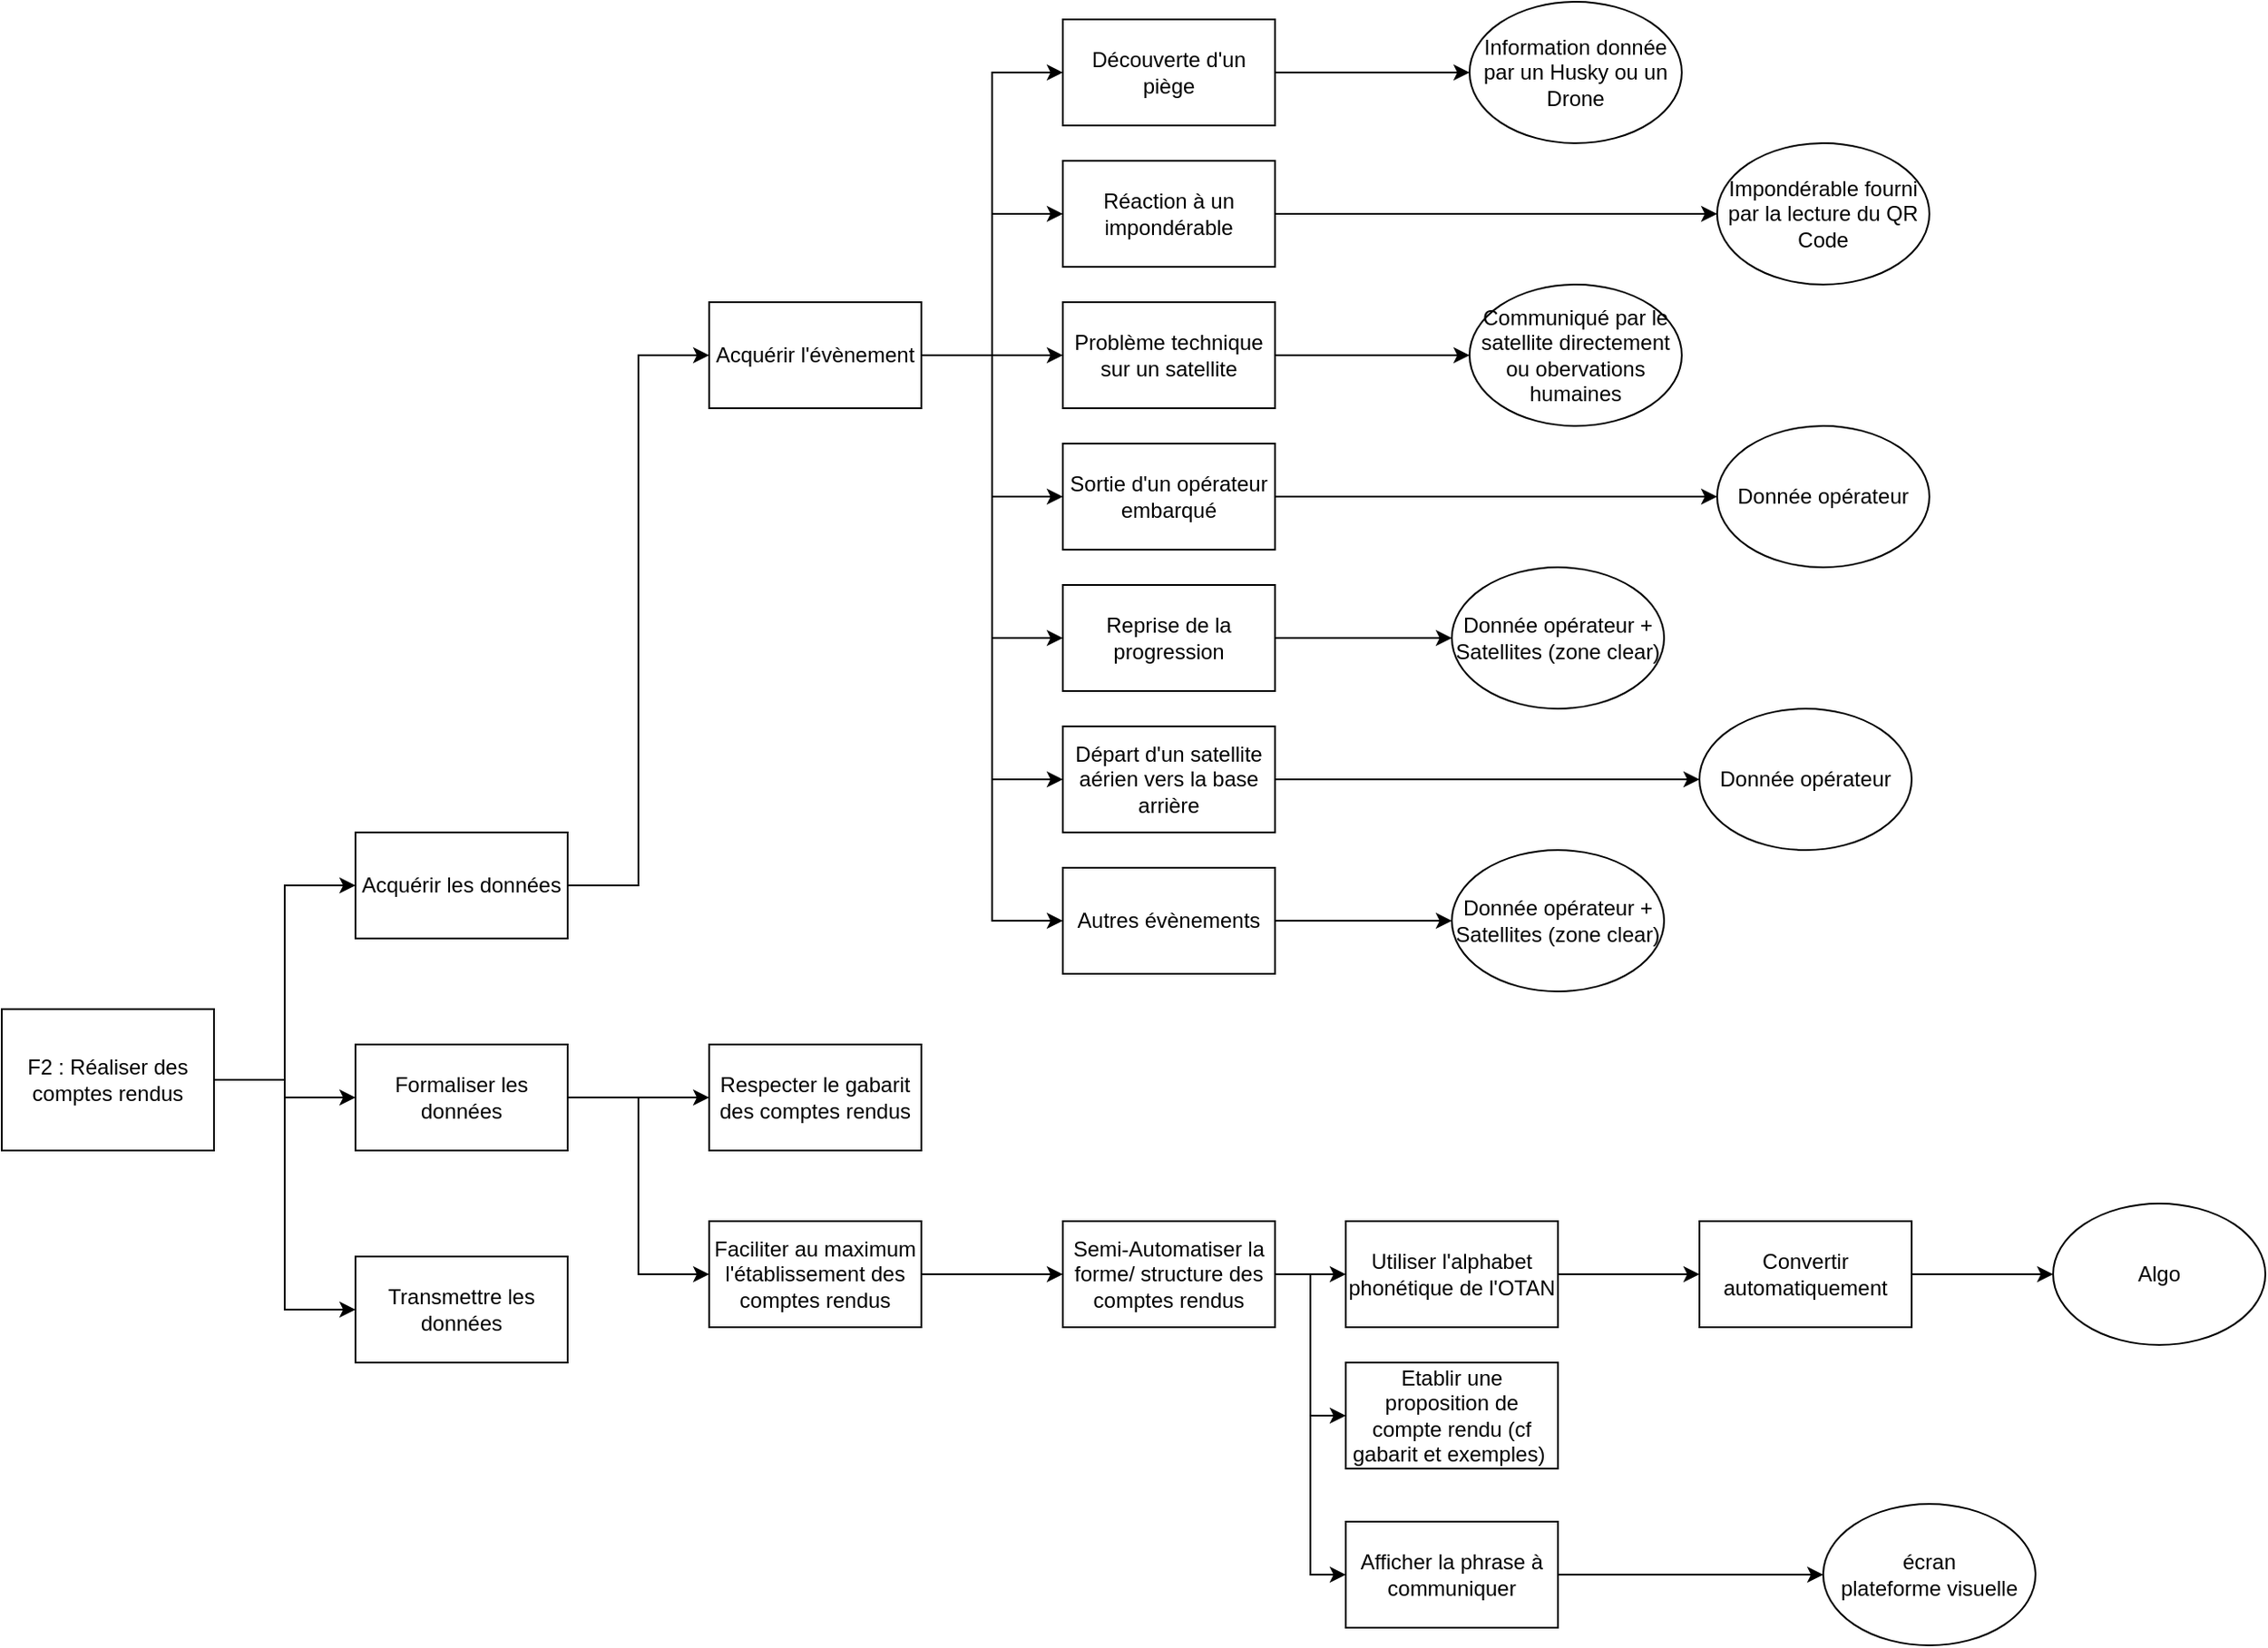 <mxfile version="15.8.9" type="github">
  <diagram id="cHjnoLlx2mNpabVTZO-V" name="Page-1">
    <mxGraphModel dx="868" dy="1559" grid="1" gridSize="10" guides="1" tooltips="1" connect="1" arrows="1" fold="1" page="1" pageScale="1" pageWidth="827" pageHeight="1169" math="0" shadow="0">
      <root>
        <mxCell id="0" />
        <mxCell id="1" parent="0" />
        <mxCell id="-n7K_DKkgM0FNg-m0orN-9" style="edgeStyle=orthogonalEdgeStyle;rounded=0;orthogonalLoop=1;jettySize=auto;html=1;exitX=1;exitY=0.5;exitDx=0;exitDy=0;entryX=0;entryY=0.5;entryDx=0;entryDy=0;" edge="1" parent="1" source="-n7K_DKkgM0FNg-m0orN-1" target="-n7K_DKkgM0FNg-m0orN-2">
          <mxGeometry relative="1" as="geometry" />
        </mxCell>
        <mxCell id="-n7K_DKkgM0FNg-m0orN-10" style="edgeStyle=orthogonalEdgeStyle;rounded=0;orthogonalLoop=1;jettySize=auto;html=1;exitX=1;exitY=0.5;exitDx=0;exitDy=0;entryX=0;entryY=0.5;entryDx=0;entryDy=0;" edge="1" parent="1" source="-n7K_DKkgM0FNg-m0orN-1" target="-n7K_DKkgM0FNg-m0orN-3">
          <mxGeometry relative="1" as="geometry" />
        </mxCell>
        <mxCell id="-n7K_DKkgM0FNg-m0orN-11" style="edgeStyle=orthogonalEdgeStyle;rounded=0;orthogonalLoop=1;jettySize=auto;html=1;exitX=1;exitY=0.5;exitDx=0;exitDy=0;entryX=0;entryY=0.5;entryDx=0;entryDy=0;" edge="1" parent="1" source="-n7K_DKkgM0FNg-m0orN-1" target="-n7K_DKkgM0FNg-m0orN-4">
          <mxGeometry relative="1" as="geometry" />
        </mxCell>
        <mxCell id="-n7K_DKkgM0FNg-m0orN-1" value="F2 : Réaliser des comptes rendus" style="rounded=0;whiteSpace=wrap;html=1;" vertex="1" parent="1">
          <mxGeometry x="120" y="120" width="120" height="80" as="geometry" />
        </mxCell>
        <mxCell id="-n7K_DKkgM0FNg-m0orN-13" style="edgeStyle=orthogonalEdgeStyle;rounded=0;orthogonalLoop=1;jettySize=auto;html=1;exitX=1;exitY=0.5;exitDx=0;exitDy=0;entryX=0;entryY=0.5;entryDx=0;entryDy=0;" edge="1" parent="1" source="-n7K_DKkgM0FNg-m0orN-2" target="-n7K_DKkgM0FNg-m0orN-6">
          <mxGeometry relative="1" as="geometry" />
        </mxCell>
        <mxCell id="-n7K_DKkgM0FNg-m0orN-2" value="Acquérir les données" style="rounded=0;whiteSpace=wrap;html=1;" vertex="1" parent="1">
          <mxGeometry x="320" y="20" width="120" height="60" as="geometry" />
        </mxCell>
        <mxCell id="-n7K_DKkgM0FNg-m0orN-8" style="edgeStyle=orthogonalEdgeStyle;rounded=0;orthogonalLoop=1;jettySize=auto;html=1;exitX=1;exitY=0.5;exitDx=0;exitDy=0;entryX=0;entryY=0.5;entryDx=0;entryDy=0;" edge="1" parent="1" source="-n7K_DKkgM0FNg-m0orN-3" target="-n7K_DKkgM0FNg-m0orN-5">
          <mxGeometry relative="1" as="geometry" />
        </mxCell>
        <mxCell id="-n7K_DKkgM0FNg-m0orN-17" style="edgeStyle=orthogonalEdgeStyle;rounded=0;orthogonalLoop=1;jettySize=auto;html=1;exitX=1;exitY=0.5;exitDx=0;exitDy=0;entryX=0;entryY=0.5;entryDx=0;entryDy=0;" edge="1" parent="1" source="-n7K_DKkgM0FNg-m0orN-3" target="-n7K_DKkgM0FNg-m0orN-16">
          <mxGeometry relative="1" as="geometry" />
        </mxCell>
        <mxCell id="-n7K_DKkgM0FNg-m0orN-3" value="Formaliser les données" style="rounded=0;whiteSpace=wrap;html=1;" vertex="1" parent="1">
          <mxGeometry x="320" y="140" width="120" height="60" as="geometry" />
        </mxCell>
        <mxCell id="-n7K_DKkgM0FNg-m0orN-4" value="Transmettre les données" style="rounded=0;whiteSpace=wrap;html=1;" vertex="1" parent="1">
          <mxGeometry x="320" y="260" width="120" height="60" as="geometry" />
        </mxCell>
        <mxCell id="-n7K_DKkgM0FNg-m0orN-5" value="Respecter le gabarit des comptes rendus" style="rounded=0;whiteSpace=wrap;html=1;" vertex="1" parent="1">
          <mxGeometry x="520" y="140" width="120" height="60" as="geometry" />
        </mxCell>
        <mxCell id="-n7K_DKkgM0FNg-m0orN-28" style="edgeStyle=orthogonalEdgeStyle;rounded=0;orthogonalLoop=1;jettySize=auto;html=1;exitX=1;exitY=0.5;exitDx=0;exitDy=0;entryX=0;entryY=0.5;entryDx=0;entryDy=0;" edge="1" parent="1" source="-n7K_DKkgM0FNg-m0orN-6" target="-n7K_DKkgM0FNg-m0orN-19">
          <mxGeometry relative="1" as="geometry" />
        </mxCell>
        <mxCell id="-n7K_DKkgM0FNg-m0orN-29" style="edgeStyle=orthogonalEdgeStyle;rounded=0;orthogonalLoop=1;jettySize=auto;html=1;exitX=1;exitY=0.5;exitDx=0;exitDy=0;entryX=0;entryY=0.5;entryDx=0;entryDy=0;" edge="1" parent="1" source="-n7K_DKkgM0FNg-m0orN-6" target="-n7K_DKkgM0FNg-m0orN-22">
          <mxGeometry relative="1" as="geometry" />
        </mxCell>
        <mxCell id="-n7K_DKkgM0FNg-m0orN-30" style="edgeStyle=orthogonalEdgeStyle;rounded=0;orthogonalLoop=1;jettySize=auto;html=1;exitX=1;exitY=0.5;exitDx=0;exitDy=0;entryX=0;entryY=0.5;entryDx=0;entryDy=0;" edge="1" parent="1" source="-n7K_DKkgM0FNg-m0orN-6" target="-n7K_DKkgM0FNg-m0orN-23">
          <mxGeometry relative="1" as="geometry" />
        </mxCell>
        <mxCell id="-n7K_DKkgM0FNg-m0orN-31" style="edgeStyle=orthogonalEdgeStyle;rounded=0;orthogonalLoop=1;jettySize=auto;html=1;exitX=1;exitY=0.5;exitDx=0;exitDy=0;entryX=0;entryY=0.5;entryDx=0;entryDy=0;" edge="1" parent="1" source="-n7K_DKkgM0FNg-m0orN-6" target="-n7K_DKkgM0FNg-m0orN-24">
          <mxGeometry relative="1" as="geometry" />
        </mxCell>
        <mxCell id="-n7K_DKkgM0FNg-m0orN-32" style="edgeStyle=orthogonalEdgeStyle;rounded=0;orthogonalLoop=1;jettySize=auto;html=1;exitX=1;exitY=0.5;exitDx=0;exitDy=0;entryX=0;entryY=0.5;entryDx=0;entryDy=0;" edge="1" parent="1" source="-n7K_DKkgM0FNg-m0orN-6" target="-n7K_DKkgM0FNg-m0orN-25">
          <mxGeometry relative="1" as="geometry" />
        </mxCell>
        <mxCell id="-n7K_DKkgM0FNg-m0orN-34" style="edgeStyle=orthogonalEdgeStyle;rounded=0;orthogonalLoop=1;jettySize=auto;html=1;exitX=1;exitY=0.5;exitDx=0;exitDy=0;entryX=0;entryY=0.5;entryDx=0;entryDy=0;" edge="1" parent="1" source="-n7K_DKkgM0FNg-m0orN-6" target="-n7K_DKkgM0FNg-m0orN-26">
          <mxGeometry relative="1" as="geometry" />
        </mxCell>
        <mxCell id="-n7K_DKkgM0FNg-m0orN-35" style="edgeStyle=orthogonalEdgeStyle;rounded=0;orthogonalLoop=1;jettySize=auto;html=1;exitX=1;exitY=0.5;exitDx=0;exitDy=0;entryX=0;entryY=0.5;entryDx=0;entryDy=0;" edge="1" parent="1" source="-n7K_DKkgM0FNg-m0orN-6" target="-n7K_DKkgM0FNg-m0orN-27">
          <mxGeometry relative="1" as="geometry" />
        </mxCell>
        <mxCell id="-n7K_DKkgM0FNg-m0orN-6" value="Acquérir l&#39;évènement" style="rounded=0;whiteSpace=wrap;html=1;" vertex="1" parent="1">
          <mxGeometry x="520" y="-280" width="120" height="60" as="geometry" />
        </mxCell>
        <mxCell id="-n7K_DKkgM0FNg-m0orN-52" style="edgeStyle=orthogonalEdgeStyle;rounded=0;orthogonalLoop=1;jettySize=auto;html=1;exitX=1;exitY=0.5;exitDx=0;exitDy=0;entryX=0;entryY=0.5;entryDx=0;entryDy=0;" edge="1" parent="1" source="-n7K_DKkgM0FNg-m0orN-16" target="-n7K_DKkgM0FNg-m0orN-51">
          <mxGeometry relative="1" as="geometry" />
        </mxCell>
        <mxCell id="-n7K_DKkgM0FNg-m0orN-16" value="Faciliter au maximum l&#39;établissement des comptes rendus" style="rounded=0;whiteSpace=wrap;html=1;" vertex="1" parent="1">
          <mxGeometry x="520" y="240" width="120" height="60" as="geometry" />
        </mxCell>
        <mxCell id="-n7K_DKkgM0FNg-m0orN-38" style="edgeStyle=orthogonalEdgeStyle;rounded=0;orthogonalLoop=1;jettySize=auto;html=1;exitX=1;exitY=0.5;exitDx=0;exitDy=0;" edge="1" parent="1" source="-n7K_DKkgM0FNg-m0orN-19" target="-n7K_DKkgM0FNg-m0orN-36">
          <mxGeometry relative="1" as="geometry" />
        </mxCell>
        <mxCell id="-n7K_DKkgM0FNg-m0orN-19" value="Découverte d&#39;un piège" style="rounded=0;whiteSpace=wrap;html=1;" vertex="1" parent="1">
          <mxGeometry x="720" y="-440" width="120" height="60" as="geometry" />
        </mxCell>
        <mxCell id="-n7K_DKkgM0FNg-m0orN-39" style="edgeStyle=orthogonalEdgeStyle;rounded=0;orthogonalLoop=1;jettySize=auto;html=1;exitX=1;exitY=0.5;exitDx=0;exitDy=0;entryX=0;entryY=0.5;entryDx=0;entryDy=0;" edge="1" parent="1" source="-n7K_DKkgM0FNg-m0orN-22" target="-n7K_DKkgM0FNg-m0orN-37">
          <mxGeometry relative="1" as="geometry" />
        </mxCell>
        <mxCell id="-n7K_DKkgM0FNg-m0orN-22" value="Réaction à un impondérable" style="rounded=0;whiteSpace=wrap;html=1;" vertex="1" parent="1">
          <mxGeometry x="720" y="-360" width="120" height="60" as="geometry" />
        </mxCell>
        <mxCell id="-n7K_DKkgM0FNg-m0orN-41" style="edgeStyle=orthogonalEdgeStyle;rounded=0;orthogonalLoop=1;jettySize=auto;html=1;exitX=1;exitY=0.5;exitDx=0;exitDy=0;entryX=0;entryY=0.5;entryDx=0;entryDy=0;" edge="1" parent="1" source="-n7K_DKkgM0FNg-m0orN-23" target="-n7K_DKkgM0FNg-m0orN-40">
          <mxGeometry relative="1" as="geometry" />
        </mxCell>
        <mxCell id="-n7K_DKkgM0FNg-m0orN-23" value="Problème technique sur un satellite" style="rounded=0;whiteSpace=wrap;html=1;" vertex="1" parent="1">
          <mxGeometry x="720" y="-280" width="120" height="60" as="geometry" />
        </mxCell>
        <mxCell id="-n7K_DKkgM0FNg-m0orN-43" style="edgeStyle=orthogonalEdgeStyle;rounded=0;orthogonalLoop=1;jettySize=auto;html=1;exitX=1;exitY=0.5;exitDx=0;exitDy=0;entryX=0;entryY=0.5;entryDx=0;entryDy=0;" edge="1" parent="1" source="-n7K_DKkgM0FNg-m0orN-24" target="-n7K_DKkgM0FNg-m0orN-42">
          <mxGeometry relative="1" as="geometry" />
        </mxCell>
        <mxCell id="-n7K_DKkgM0FNg-m0orN-24" value="Sortie d&#39;un opérateur embarqué" style="rounded=0;whiteSpace=wrap;html=1;" vertex="1" parent="1">
          <mxGeometry x="720" y="-200" width="120" height="60" as="geometry" />
        </mxCell>
        <mxCell id="-n7K_DKkgM0FNg-m0orN-45" style="edgeStyle=orthogonalEdgeStyle;rounded=0;orthogonalLoop=1;jettySize=auto;html=1;exitX=1;exitY=0.5;exitDx=0;exitDy=0;entryX=0;entryY=0.5;entryDx=0;entryDy=0;" edge="1" parent="1" source="-n7K_DKkgM0FNg-m0orN-25" target="-n7K_DKkgM0FNg-m0orN-44">
          <mxGeometry relative="1" as="geometry" />
        </mxCell>
        <mxCell id="-n7K_DKkgM0FNg-m0orN-25" value="Reprise de la progression" style="rounded=0;whiteSpace=wrap;html=1;" vertex="1" parent="1">
          <mxGeometry x="720" y="-120" width="120" height="60" as="geometry" />
        </mxCell>
        <mxCell id="-n7K_DKkgM0FNg-m0orN-47" style="edgeStyle=orthogonalEdgeStyle;rounded=0;orthogonalLoop=1;jettySize=auto;html=1;exitX=1;exitY=0.5;exitDx=0;exitDy=0;" edge="1" parent="1" source="-n7K_DKkgM0FNg-m0orN-26" target="-n7K_DKkgM0FNg-m0orN-46">
          <mxGeometry relative="1" as="geometry" />
        </mxCell>
        <mxCell id="-n7K_DKkgM0FNg-m0orN-26" value="Départ d&#39;un satellite aérien vers la base arrière" style="rounded=0;whiteSpace=wrap;html=1;" vertex="1" parent="1">
          <mxGeometry x="720" y="-40" width="120" height="60" as="geometry" />
        </mxCell>
        <mxCell id="-n7K_DKkgM0FNg-m0orN-49" style="edgeStyle=orthogonalEdgeStyle;rounded=0;orthogonalLoop=1;jettySize=auto;html=1;exitX=1;exitY=0.5;exitDx=0;exitDy=0;entryX=0;entryY=0.5;entryDx=0;entryDy=0;" edge="1" parent="1" source="-n7K_DKkgM0FNg-m0orN-27" target="-n7K_DKkgM0FNg-m0orN-48">
          <mxGeometry relative="1" as="geometry" />
        </mxCell>
        <mxCell id="-n7K_DKkgM0FNg-m0orN-27" value="Autres évènements" style="rounded=0;whiteSpace=wrap;html=1;" vertex="1" parent="1">
          <mxGeometry x="720" y="40" width="120" height="60" as="geometry" />
        </mxCell>
        <mxCell id="-n7K_DKkgM0FNg-m0orN-36" value="Information donnée par un Husky ou un Drone" style="ellipse;whiteSpace=wrap;html=1;" vertex="1" parent="1">
          <mxGeometry x="950" y="-450" width="120" height="80" as="geometry" />
        </mxCell>
        <mxCell id="-n7K_DKkgM0FNg-m0orN-37" value="Impondérable fourni par la lecture du QR Code" style="ellipse;whiteSpace=wrap;html=1;" vertex="1" parent="1">
          <mxGeometry x="1090" y="-370" width="120" height="80" as="geometry" />
        </mxCell>
        <mxCell id="-n7K_DKkgM0FNg-m0orN-40" value="Communiqué par le satellite directement ou obervations humaines" style="ellipse;whiteSpace=wrap;html=1;" vertex="1" parent="1">
          <mxGeometry x="950" y="-290" width="120" height="80" as="geometry" />
        </mxCell>
        <mxCell id="-n7K_DKkgM0FNg-m0orN-42" value="Donnée opérateur" style="ellipse;whiteSpace=wrap;html=1;" vertex="1" parent="1">
          <mxGeometry x="1090" y="-210" width="120" height="80" as="geometry" />
        </mxCell>
        <mxCell id="-n7K_DKkgM0FNg-m0orN-44" value="Donnée opérateur + Satellites (zone clear)" style="ellipse;whiteSpace=wrap;html=1;" vertex="1" parent="1">
          <mxGeometry x="940" y="-130" width="120" height="80" as="geometry" />
        </mxCell>
        <mxCell id="-n7K_DKkgM0FNg-m0orN-46" value="Donnée opérateur" style="ellipse;whiteSpace=wrap;html=1;" vertex="1" parent="1">
          <mxGeometry x="1080" y="-50" width="120" height="80" as="geometry" />
        </mxCell>
        <mxCell id="-n7K_DKkgM0FNg-m0orN-48" value="Donnée opérateur + Satellites (zone clear)" style="ellipse;whiteSpace=wrap;html=1;" vertex="1" parent="1">
          <mxGeometry x="940" y="30" width="120" height="80" as="geometry" />
        </mxCell>
        <mxCell id="-n7K_DKkgM0FNg-m0orN-54" style="edgeStyle=orthogonalEdgeStyle;rounded=0;orthogonalLoop=1;jettySize=auto;html=1;exitX=1;exitY=0.5;exitDx=0;exitDy=0;entryX=0;entryY=0.5;entryDx=0;entryDy=0;" edge="1" parent="1" source="-n7K_DKkgM0FNg-m0orN-51" target="-n7K_DKkgM0FNg-m0orN-53">
          <mxGeometry relative="1" as="geometry" />
        </mxCell>
        <mxCell id="-n7K_DKkgM0FNg-m0orN-57" style="edgeStyle=orthogonalEdgeStyle;rounded=0;orthogonalLoop=1;jettySize=auto;html=1;exitX=1;exitY=0.5;exitDx=0;exitDy=0;entryX=0;entryY=0.5;entryDx=0;entryDy=0;" edge="1" parent="1" source="-n7K_DKkgM0FNg-m0orN-51" target="-n7K_DKkgM0FNg-m0orN-55">
          <mxGeometry relative="1" as="geometry" />
        </mxCell>
        <mxCell id="-n7K_DKkgM0FNg-m0orN-58" style="edgeStyle=orthogonalEdgeStyle;rounded=0;orthogonalLoop=1;jettySize=auto;html=1;exitX=1;exitY=0.5;exitDx=0;exitDy=0;entryX=0;entryY=0.5;entryDx=0;entryDy=0;" edge="1" parent="1" source="-n7K_DKkgM0FNg-m0orN-51" target="-n7K_DKkgM0FNg-m0orN-56">
          <mxGeometry relative="1" as="geometry" />
        </mxCell>
        <mxCell id="-n7K_DKkgM0FNg-m0orN-51" value="Semi-Automatiser la forme/ structure des comptes rendus" style="rounded=0;whiteSpace=wrap;html=1;" vertex="1" parent="1">
          <mxGeometry x="720" y="240" width="120" height="60" as="geometry" />
        </mxCell>
        <mxCell id="-n7K_DKkgM0FNg-m0orN-63" style="edgeStyle=orthogonalEdgeStyle;rounded=0;orthogonalLoop=1;jettySize=auto;html=1;exitX=1;exitY=0.5;exitDx=0;exitDy=0;entryX=0;entryY=0.5;entryDx=0;entryDy=0;" edge="1" parent="1" source="-n7K_DKkgM0FNg-m0orN-53" target="-n7K_DKkgM0FNg-m0orN-62">
          <mxGeometry relative="1" as="geometry" />
        </mxCell>
        <mxCell id="-n7K_DKkgM0FNg-m0orN-53" value="Utiliser l&#39;alphabet phonétique de l&#39;OTAN" style="rounded=0;whiteSpace=wrap;html=1;" vertex="1" parent="1">
          <mxGeometry x="880" y="240" width="120" height="60" as="geometry" />
        </mxCell>
        <mxCell id="-n7K_DKkgM0FNg-m0orN-55" value="Etablir une proposition de compte rendu (cf gabarit et exemples)&amp;nbsp;" style="rounded=0;whiteSpace=wrap;html=1;" vertex="1" parent="1">
          <mxGeometry x="880" y="320" width="120" height="60" as="geometry" />
        </mxCell>
        <mxCell id="-n7K_DKkgM0FNg-m0orN-60" style="edgeStyle=orthogonalEdgeStyle;rounded=0;orthogonalLoop=1;jettySize=auto;html=1;exitX=1;exitY=0.5;exitDx=0;exitDy=0;entryX=0;entryY=0.5;entryDx=0;entryDy=0;" edge="1" parent="1" source="-n7K_DKkgM0FNg-m0orN-56" target="-n7K_DKkgM0FNg-m0orN-59">
          <mxGeometry relative="1" as="geometry" />
        </mxCell>
        <mxCell id="-n7K_DKkgM0FNg-m0orN-56" value="Afficher la phrase à communiquer" style="rounded=0;whiteSpace=wrap;html=1;" vertex="1" parent="1">
          <mxGeometry x="880" y="410" width="120" height="60" as="geometry" />
        </mxCell>
        <mxCell id="-n7K_DKkgM0FNg-m0orN-59" value="écran&lt;br&gt;plateforme visuelle" style="ellipse;whiteSpace=wrap;html=1;" vertex="1" parent="1">
          <mxGeometry x="1150" y="400" width="120" height="80" as="geometry" />
        </mxCell>
        <mxCell id="-n7K_DKkgM0FNg-m0orN-65" style="edgeStyle=orthogonalEdgeStyle;rounded=0;orthogonalLoop=1;jettySize=auto;html=1;exitX=1;exitY=0.5;exitDx=0;exitDy=0;entryX=0;entryY=0.5;entryDx=0;entryDy=0;" edge="1" parent="1" source="-n7K_DKkgM0FNg-m0orN-62" target="-n7K_DKkgM0FNg-m0orN-64">
          <mxGeometry relative="1" as="geometry" />
        </mxCell>
        <mxCell id="-n7K_DKkgM0FNg-m0orN-62" value="Convertir automatiquement" style="rounded=0;whiteSpace=wrap;html=1;" vertex="1" parent="1">
          <mxGeometry x="1080" y="240" width="120" height="60" as="geometry" />
        </mxCell>
        <mxCell id="-n7K_DKkgM0FNg-m0orN-64" value="Algo" style="ellipse;whiteSpace=wrap;html=1;" vertex="1" parent="1">
          <mxGeometry x="1280" y="230" width="120" height="80" as="geometry" />
        </mxCell>
      </root>
    </mxGraphModel>
  </diagram>
</mxfile>
